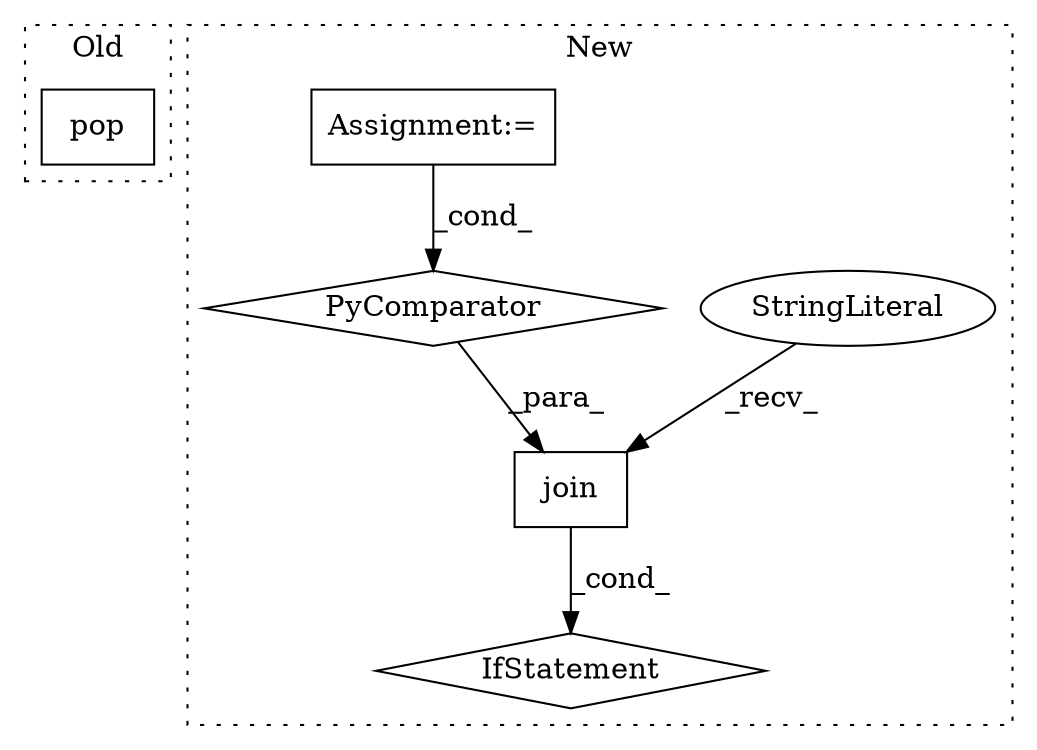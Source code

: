 digraph G {
subgraph cluster0 {
1 [label="pop" a="32" s="2156" l="5" shape="box"];
label = "Old";
style="dotted";
}
subgraph cluster1 {
2 [label="join" a="32" s="1833,1968" l="14,-3" shape="box"];
3 [label="StringLiteral" a="45" s="1828" l="4" shape="ellipse"];
4 [label="PyComparator" a="113" s="1917" l="45" shape="diamond"];
5 [label="Assignment:=" a="7" s="1917" l="45" shape="box"];
6 [label="IfStatement" a="25" s="1971,1985" l="4,2" shape="diamond"];
label = "New";
style="dotted";
}
2 -> 6 [label="_cond_"];
3 -> 2 [label="_recv_"];
4 -> 2 [label="_para_"];
5 -> 4 [label="_cond_"];
}